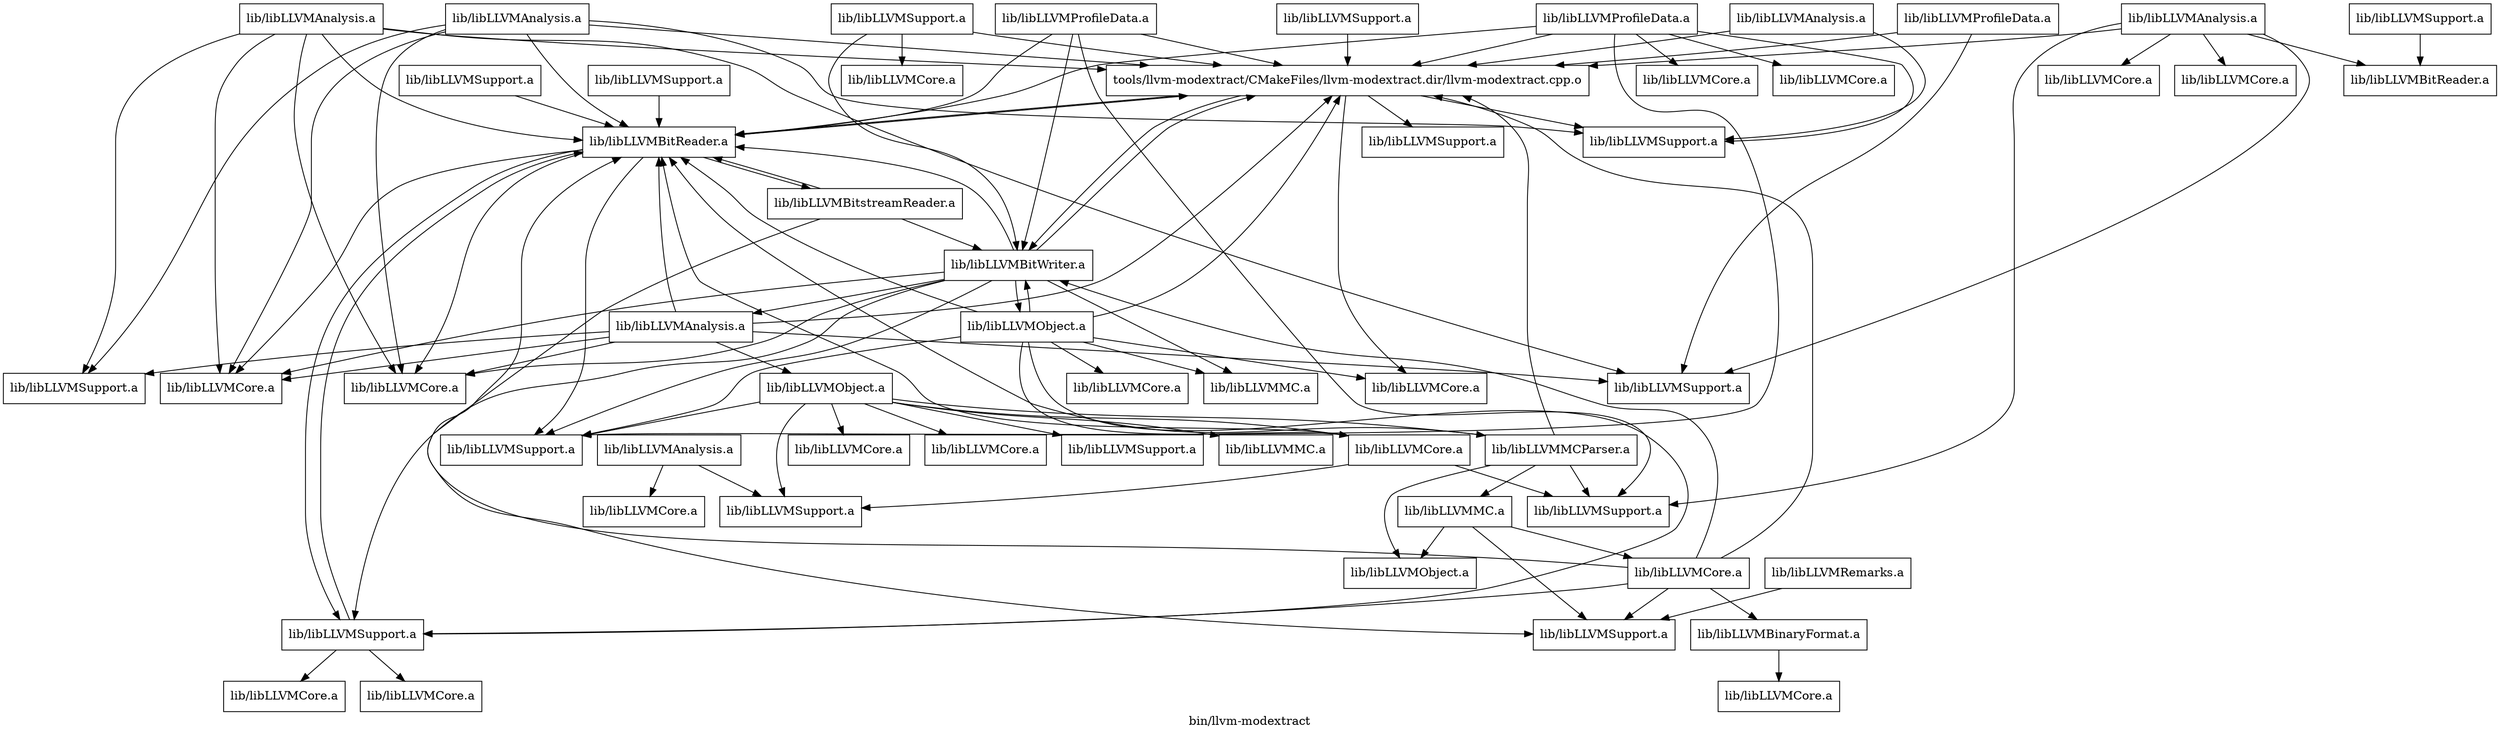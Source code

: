 digraph "bin/llvm-modextract" {
	label="bin/llvm-modextract";

	Node0x55a2a6863f18 [shape=record,shape=record,label="{tools/llvm-modextract/CMakeFiles/llvm-modextract.dir/llvm-modextract.cpp.o}"];
	Node0x55a2a6863f18 -> Node0x55a2a6867da8;
	Node0x55a2a6863f18 -> Node0x55a2a6866340;
	Node0x55a2a6863f18 -> Node0x55a2a6869cf0;
	Node0x55a2a6863f18 -> Node0x55a2a686a718;
	Node0x55a2a6863f18 -> Node0x55a2a6863b08;
	Node0x55a2a6867da8 [shape=record,shape=record,label="{lib/libLLVMBitReader.a}"];
	Node0x55a2a6867da8 -> Node0x55a2a6863f18;
	Node0x55a2a6867da8 -> Node0x55a2a6866fd8;
	Node0x55a2a6867da8 -> Node0x55a2a68692c8;
	Node0x55a2a6867da8 -> Node0x55a2a6868698;
	Node0x55a2a6867da8 -> Node0x55a2a6862f40;
	Node0x55a2a6867da8 -> Node0x55a2a6868ff0;
	Node0x55a2a6866340 [shape=record,shape=record,label="{lib/libLLVMBitWriter.a}"];
	Node0x55a2a6866340 -> Node0x55a2a6863f18;
	Node0x55a2a6866340 -> Node0x55a2a6867da8;
	Node0x55a2a6866340 -> Node0x55a2a6866fd8;
	Node0x55a2a6866340 -> Node0x55a2a68692c8;
	Node0x55a2a6866340 -> Node0x55a2a6868698;
	Node0x55a2a6866340 -> Node0x55a2a6862f40;
	Node0x55a2a6866340 -> Node0x55a2a686d9e0;
	Node0x55a2a6866340 -> Node0x55a2a686d708;
	Node0x55a2a6866340 -> Node0x55a2a6868220;
	Node0x55a2a6869cf0 [shape=record,shape=record,label="{lib/libLLVMSupport.a}"];
	Node0x55a2a686a718 [shape=record,shape=record,label="{lib/libLLVMCore.a}"];
	Node0x55a2a6863b08 [shape=record,shape=record,label="{lib/libLLVMSupport.a}"];
	Node0x55a2a6866fd8 [shape=record,shape=record,label="{lib/libLLVMCore.a}"];
	Node0x55a2a68692c8 [shape=record,shape=record,label="{lib/libLLVMSupport.a}"];
	Node0x55a2a6868698 [shape=record,shape=record,label="{lib/libLLVMCore.a}"];
	Node0x55a2a6862f40 [shape=record,shape=record,label="{lib/libLLVMSupport.a}"];
	Node0x55a2a6862f40 -> Node0x55a2a6867da8;
	Node0x55a2a6862f40 -> Node0x55a2a6862448;
	Node0x55a2a6862f40 -> Node0x55a2a6867ad0;
	Node0x55a2a6868ff0 [shape=record,shape=record,label="{lib/libLLVMBitstreamReader.a}"];
	Node0x55a2a6868ff0 -> Node0x55a2a6867da8;
	Node0x55a2a6868ff0 -> Node0x55a2a6866340;
	Node0x55a2a6868ff0 -> Node0x55a2a6865918;
	Node0x55a2a686d9e0 [shape=record,shape=record,label="{lib/libLLVMAnalysis.a}"];
	Node0x55a2a686d9e0 -> Node0x55a2a6863f18;
	Node0x55a2a686d9e0 -> Node0x55a2a6867da8;
	Node0x55a2a686d9e0 -> Node0x55a2a6866fd8;
	Node0x55a2a686d9e0 -> Node0x55a2a686e200;
	Node0x55a2a686d9e0 -> Node0x55a2a6868698;
	Node0x55a2a686d9e0 -> Node0x55a2a6863900;
	Node0x55a2a686d9e0 -> Node0x55a2a68697a8;
	Node0x55a2a686d708 [shape=record,shape=record,label="{lib/libLLVMObject.a}"];
	Node0x55a2a686d708 -> Node0x55a2a6863f18;
	Node0x55a2a686d708 -> Node0x55a2a6867da8;
	Node0x55a2a686d708 -> Node0x55a2a6866340;
	Node0x55a2a686d708 -> Node0x55a2a6862240;
	Node0x55a2a686d708 -> Node0x55a2a68692c8;
	Node0x55a2a686d708 -> Node0x55a2a686a718;
	Node0x55a2a686d708 -> Node0x55a2a6862f40;
	Node0x55a2a686d708 -> Node0x55a2a6869bb8;
	Node0x55a2a686d708 -> Node0x55a2a6868220;
	Node0x55a2a6868220 [shape=record,shape=record,label="{lib/libLLVMMC.a}"];
	Node0x55a2a68678c8 [shape=record,shape=record,label="{lib/libLLVMCore.a}"];
	Node0x55a2a68678c8 -> Node0x55a2a6863f18;
	Node0x55a2a68678c8 -> Node0x55a2a6867da8;
	Node0x55a2a68678c8 -> Node0x55a2a6866340;
	Node0x55a2a68678c8 -> Node0x55a2a6865918;
	Node0x55a2a68678c8 -> Node0x55a2a6862f40;
	Node0x55a2a68678c8 -> Node0x55a2a6865438;
	Node0x55a2a6865918 [shape=record,shape=record,label="{lib/libLLVMSupport.a}"];
	Node0x55a2a6865438 [shape=record,shape=record,label="{lib/libLLVMBinaryFormat.a}"];
	Node0x55a2a6865438 -> Node0x55a2a6867380;
	Node0x55a2a6862448 [shape=record,shape=record,label="{lib/libLLVMCore.a}"];
	Node0x55a2a6867ad0 [shape=record,shape=record,label="{lib/libLLVMCore.a}"];
	Node0x55a2a686e200 [shape=record,shape=record,label="{lib/libLLVMSupport.a}"];
	Node0x55a2a6863900 [shape=record,shape=record,label="{lib/libLLVMSupport.a}"];
	Node0x55a2a68697a8 [shape=record,shape=record,label="{lib/libLLVMObject.a}"];
	Node0x55a2a68697a8 -> Node0x55a2a6865230;
	Node0x55a2a68697a8 -> Node0x55a2a68692c8;
	Node0x55a2a68697a8 -> Node0x55a2a6863558;
	Node0x55a2a68697a8 -> Node0x55a2a6867450;
	Node0x55a2a68697a8 -> Node0x55a2a6862fa8;
	Node0x55a2a68697a8 -> Node0x55a2a6869bb8;
	Node0x55a2a68697a8 -> Node0x55a2a6868490;
	Node0x55a2a68697a8 -> Node0x55a2a6867e10;
	Node0x55a2a686cad8 [shape=record,shape=record,label="{lib/libLLVMAnalysis.a}"];
	Node0x55a2a686cad8 -> Node0x55a2a6863f18;
	Node0x55a2a686cad8 -> Node0x55a2a6867da8;
	Node0x55a2a686cad8 -> Node0x55a2a6866fd8;
	Node0x55a2a686cad8 -> Node0x55a2a686e200;
	Node0x55a2a686cad8 -> Node0x55a2a6868698;
	Node0x55a2a686cad8 -> Node0x55a2a6863b08;
	Node0x55a2a68650f8 [shape=record,shape=record,label="{lib/libLLVMAnalysis.a}"];
	Node0x55a2a68650f8 -> Node0x55a2a6863f18;
	Node0x55a2a68650f8 -> Node0x55a2a6867da8;
	Node0x55a2a68650f8 -> Node0x55a2a6866fd8;
	Node0x55a2a68650f8 -> Node0x55a2a686e200;
	Node0x55a2a68650f8 -> Node0x55a2a6868698;
	Node0x55a2a68650f8 -> Node0x55a2a6863900;
	Node0x55a2a68655d8 [shape=record,shape=record,label="{lib/libLLVMSupport.a}"];
	Node0x55a2a68655d8 -> Node0x55a2a6863f18;
	Node0x55a2a6867658 [shape=record,shape=record,label="{lib/libLLVMAnalysis.a}"];
	Node0x55a2a6867658 -> Node0x55a2a6863f18;
	Node0x55a2a6867658 -> Node0x55a2a68683c0;
	Node0x55a2a6867658 -> Node0x55a2a6862c00;
	Node0x55a2a6867658 -> Node0x55a2a686e8e8;
	Node0x55a2a6867658 -> Node0x55a2a68674b8;
	Node0x55a2a6867658 -> Node0x55a2a6863900;
	Node0x55a2a68683c0 [shape=record,shape=record,label="{lib/libLLVMBitReader.a}"];
	Node0x55a2a6862c00 [shape=record,shape=record,label="{lib/libLLVMCore.a}"];
	Node0x55a2a686e8e8 [shape=record,shape=record,label="{lib/libLLVMSupport.a}"];
	Node0x55a2a68674b8 [shape=record,shape=record,label="{lib/libLLVMCore.a}"];
	Node0x55a2a686a780 [shape=record,shape=record,label="{lib/libLLVMSupport.a}"];
	Node0x55a2a686a780 -> Node0x55a2a6867da8;
	Node0x55a2a6862b98 [shape=record,shape=record,label="{lib/libLLVMAnalysis.a}"];
	Node0x55a2a6862b98 -> Node0x55a2a6863f18;
	Node0x55a2a6862b98 -> Node0x55a2a6863b08;
	Node0x55a2a686b210 [shape=record,shape=record,label="{lib/libLLVMSupport.a}"];
	Node0x55a2a686b210 -> Node0x55a2a6863f18;
	Node0x55a2a686b210 -> Node0x55a2a6866340;
	Node0x55a2a686b210 -> Node0x55a2a686c250;
	Node0x55a2a686c250 [shape=record,shape=record,label="{lib/libLLVMCore.a}"];
	Node0x55a2a686a1d0 [shape=record,shape=record,label="{lib/libLLVMAnalysis.a}"];
	Node0x55a2a686a1d0 -> Node0x55a2a6863898;
	Node0x55a2a686a1d0 -> Node0x55a2a6867450;
	Node0x55a2a6863898 [shape=record,shape=record,label="{lib/libLLVMCore.a}"];
	Node0x55a2a6867450 [shape=record,shape=record,label="{lib/libLLVMSupport.a}"];
	Node0x55a2a6865368 [shape=record,shape=record,label="{lib/libLLVMProfileData.a}"];
	Node0x55a2a6865368 -> Node0x55a2a6863f18;
	Node0x55a2a6865368 -> Node0x55a2a6867da8;
	Node0x55a2a6865368 -> Node0x55a2a6864f58;
	Node0x55a2a6865368 -> Node0x55a2a68692c8;
	Node0x55a2a6865368 -> Node0x55a2a686df28;
	Node0x55a2a6865368 -> Node0x55a2a6863b08;
	Node0x55a2a6864f58 [shape=record,shape=record,label="{lib/libLLVMCore.a}"];
	Node0x55a2a686df28 [shape=record,shape=record,label="{lib/libLLVMCore.a}"];
	Node0x55a2a6862378 [shape=record,shape=record,label="{lib/libLLVMProfileData.a}"];
	Node0x55a2a6862378 -> Node0x55a2a6863f18;
	Node0x55a2a6862378 -> Node0x55a2a6867da8;
	Node0x55a2a6862378 -> Node0x55a2a6866340;
	Node0x55a2a6862378 -> Node0x55a2a686e8e8;
	Node0x55a2a686cce0 [shape=record,shape=record,label="{lib/libLLVMProfileData.a}"];
	Node0x55a2a686cce0 -> Node0x55a2a6863f18;
	Node0x55a2a686cce0 -> Node0x55a2a6863900;
	Node0x55a2a686e338 [shape=record,shape=record,label="{lib/libLLVMSupport.a}"];
	Node0x55a2a686e338 -> Node0x55a2a6867da8;
	Node0x55a2a6862240 [shape=record,shape=record,label="{lib/libLLVMCore.a}"];
	Node0x55a2a6869bb8 [shape=record,shape=record,label="{lib/libLLVMCore.a}"];
	Node0x55a2a6869bb8 -> Node0x55a2a6867da8;
	Node0x55a2a6869bb8 -> Node0x55a2a686e8e8;
	Node0x55a2a6869bb8 -> Node0x55a2a6867450;
	Node0x55a2a6865230 [shape=record,shape=record,label="{lib/libLLVMCore.a}"];
	Node0x55a2a6863558 [shape=record,shape=record,label="{lib/libLLVMCore.a}"];
	Node0x55a2a6862fa8 [shape=record,shape=record,label="{lib/libLLVMSupport.a}"];
	Node0x55a2a6868490 [shape=record,shape=record,label="{lib/libLLVMMCParser.a}"];
	Node0x55a2a6868490 -> Node0x55a2a6863f18;
	Node0x55a2a6868490 -> Node0x55a2a6867da8;
	Node0x55a2a6868490 -> Node0x55a2a686e8e8;
	Node0x55a2a6868490 -> Node0x55a2a6869058;
	Node0x55a2a6868490 -> Node0x55a2a6865298;
	Node0x55a2a6867e10 [shape=record,shape=record,label="{lib/libLLVMMC.a}"];
	Node0x55a2a6868700 [shape=record,shape=record,label="{lib/libLLVMRemarks.a}"];
	Node0x55a2a6868700 -> Node0x55a2a6865918;
	Node0x55a2a6869c20 [shape=record,shape=record,label="{lib/libLLVMSupport.a}"];
	Node0x55a2a6869c20 -> Node0x55a2a68683c0;
	Node0x55a2a6869058 [shape=record,shape=record,label="{lib/libLLVMObject.a}"];
	Node0x55a2a6865298 [shape=record,shape=record,label="{lib/libLLVMMC.a}"];
	Node0x55a2a6865298 -> Node0x55a2a68678c8;
	Node0x55a2a6865298 -> Node0x55a2a6865918;
	Node0x55a2a6865298 -> Node0x55a2a6869058;
	Node0x55a2a6867380 [shape=record,shape=record,label="{lib/libLLVMCore.a}"];
}
